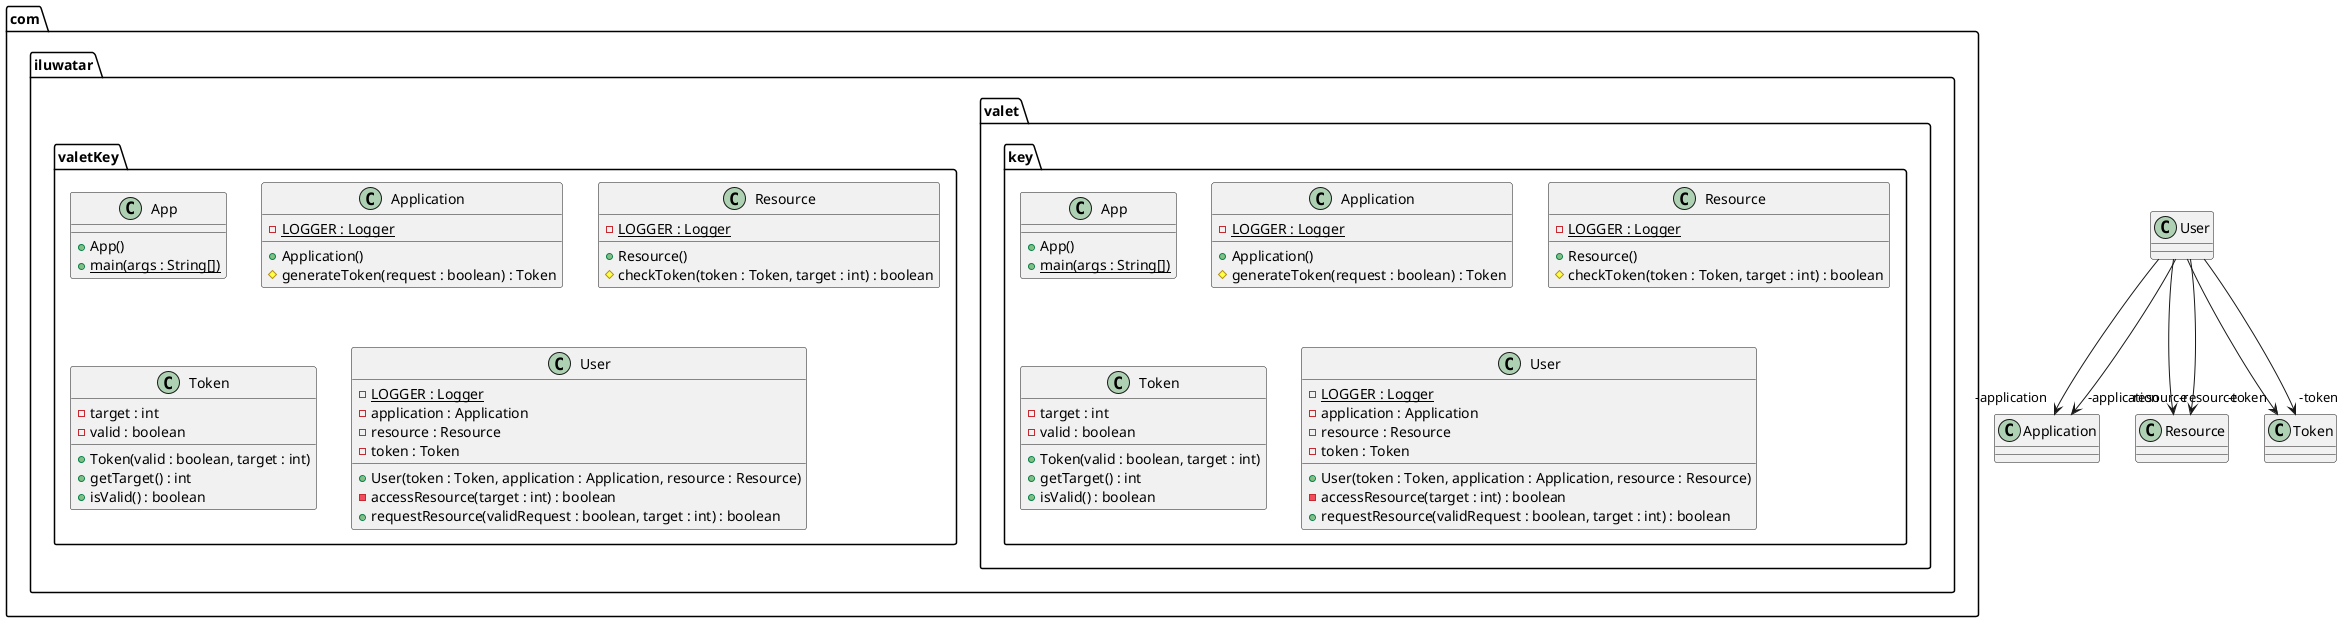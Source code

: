 @startuml
package com.iluwatar.valet.key {
  class App {
    + App()
    + main(args : String[]) {static}
  }
  class Application {
    - LOGGER : Logger {static}
    + Application()
    # generateToken(request : boolean) : Token
  }
  class Resource {
    - LOGGER : Logger {static}
    + Resource()
    # checkToken(token : Token, target : int) : boolean
  }
  class Token {
    - target : int
    - valid : boolean
    + Token(valid : boolean, target : int)
    + getTarget() : int
    + isValid() : boolean
  }
  class User {
    - LOGGER : Logger {static}
    - application : Application
    - resource : Resource
    - token : Token
    + User(token : Token, application : Application, resource : Resource)
    - accessResource(target : int) : boolean
    + requestResource(validRequest : boolean, target : int) : boolean
  }
}
package com.iluwatar.valetKey {
  class App {
    + App()
    + main(args : String[]) {static}
  }
  class Application {
    - LOGGER : Logger {static}
    + Application()
    # generateToken(request : boolean) : Token
  }
  class Resource {
    - LOGGER : Logger {static}
    + Resource()
    # checkToken(token : Token, target : int) : boolean
  }
  class Token {
    - target : int
    - valid : boolean
    + Token(valid : boolean, target : int)
    + getTarget() : int
    + isValid() : boolean
  }
  class User {
    - LOGGER : Logger {static}
    - application : Application
    - resource : Resource
    - token : Token
    + User(token : Token, application : Application, resource : Resource)
    - accessResource(target : int) : boolean
    + requestResource(validRequest : boolean, target : int) : boolean
  }
}
User -->  "-application" Application
User -->  "-resource" Resource
User -->  "-application" Application
User -->  "-token" Token
User -->  "-resource" Resource
User -->  "-token" Token
@enduml